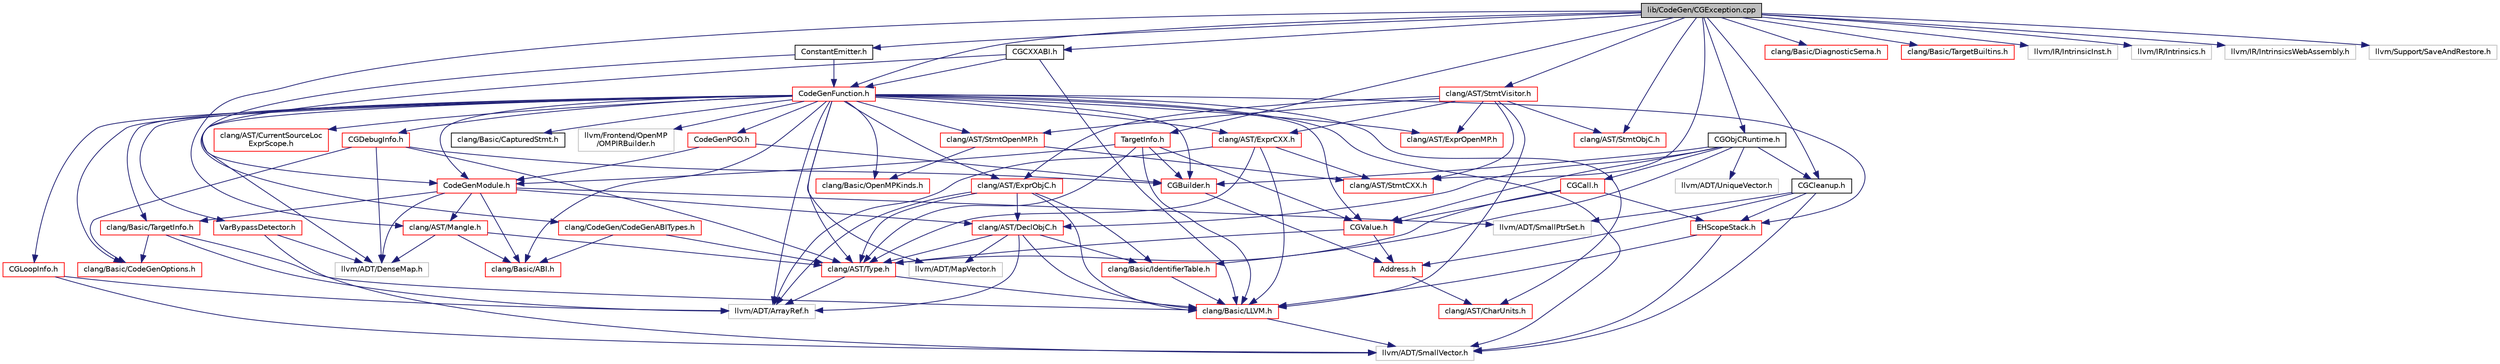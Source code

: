 digraph "lib/CodeGen/CGException.cpp"
{
 // LATEX_PDF_SIZE
  bgcolor="transparent";
  edge [fontname="Helvetica",fontsize="10",labelfontname="Helvetica",labelfontsize="10"];
  node [fontname="Helvetica",fontsize="10",shape=record];
  Node1 [label="lib/CodeGen/CGException.cpp",height=0.2,width=0.4,color="black", fillcolor="grey75", style="filled", fontcolor="black",tooltip=" "];
  Node1 -> Node2 [color="midnightblue",fontsize="10",style="solid",fontname="Helvetica"];
  Node2 [label="CGCXXABI.h",height=0.2,width=0.4,color="black",URL="$CGCXXABI_8h.html",tooltip=" "];
  Node2 -> Node3 [color="midnightblue",fontsize="10",style="solid",fontname="Helvetica"];
  Node3 [label="CodeGenFunction.h",height=0.2,width=0.4,color="red",URL="$CodeGenFunction_8h.html",tooltip=" "];
  Node3 -> Node4 [color="midnightblue",fontsize="10",style="solid",fontname="Helvetica"];
  Node4 [label="CGBuilder.h",height=0.2,width=0.4,color="red",URL="$CGBuilder_8h.html",tooltip=" "];
  Node4 -> Node5 [color="midnightblue",fontsize="10",style="solid",fontname="Helvetica"];
  Node5 [label="Address.h",height=0.2,width=0.4,color="red",URL="$Address_8h.html",tooltip=" "];
  Node5 -> Node6 [color="midnightblue",fontsize="10",style="solid",fontname="Helvetica"];
  Node6 [label="clang/AST/CharUnits.h",height=0.2,width=0.4,color="red",URL="$CharUnits_8h.html",tooltip=" "];
  Node3 -> Node20 [color="midnightblue",fontsize="10",style="solid",fontname="Helvetica"];
  Node20 [label="CGDebugInfo.h",height=0.2,width=0.4,color="red",URL="$CGDebugInfo_8h.html",tooltip=" "];
  Node20 -> Node4 [color="midnightblue",fontsize="10",style="solid",fontname="Helvetica"];
  Node20 -> Node58 [color="midnightblue",fontsize="10",style="solid",fontname="Helvetica"];
  Node58 [label="clang/AST/Type.h",height=0.2,width=0.4,color="red",URL="$Type_8h.html",tooltip=" "];
  Node58 -> Node39 [color="midnightblue",fontsize="10",style="solid",fontname="Helvetica"];
  Node39 [label="clang/Basic/LLVM.h",height=0.2,width=0.4,color="red",URL="$LLVM_8h.html",tooltip=" "];
  Node39 -> Node41 [color="midnightblue",fontsize="10",style="solid",fontname="Helvetica"];
  Node41 [label="llvm/ADT/SmallVector.h",height=0.2,width=0.4,color="grey75",tooltip=" "];
  Node58 -> Node42 [color="midnightblue",fontsize="10",style="solid",fontname="Helvetica"];
  Node42 [label="llvm/ADT/ArrayRef.h",height=0.2,width=0.4,color="grey75",tooltip=" "];
  Node20 -> Node154 [color="midnightblue",fontsize="10",style="solid",fontname="Helvetica"];
  Node154 [label="clang/Basic/CodeGenOptions.h",height=0.2,width=0.4,color="red",URL="$CodeGenOptions_8h.html",tooltip=" "];
  Node20 -> Node73 [color="midnightblue",fontsize="10",style="solid",fontname="Helvetica"];
  Node73 [label="llvm/ADT/DenseMap.h",height=0.2,width=0.4,color="grey75",tooltip=" "];
  Node3 -> Node176 [color="midnightblue",fontsize="10",style="solid",fontname="Helvetica"];
  Node176 [label="CGLoopInfo.h",height=0.2,width=0.4,color="red",URL="$CGLoopInfo_8h.html",tooltip=" "];
  Node176 -> Node42 [color="midnightblue",fontsize="10",style="solid",fontname="Helvetica"];
  Node176 -> Node41 [color="midnightblue",fontsize="10",style="solid",fontname="Helvetica"];
  Node3 -> Node179 [color="midnightblue",fontsize="10",style="solid",fontname="Helvetica"];
  Node179 [label="CGValue.h",height=0.2,width=0.4,color="red",URL="$CGValue_8h.html",tooltip=" "];
  Node179 -> Node58 [color="midnightblue",fontsize="10",style="solid",fontname="Helvetica"];
  Node179 -> Node5 [color="midnightblue",fontsize="10",style="solid",fontname="Helvetica"];
  Node3 -> Node195 [color="midnightblue",fontsize="10",style="solid",fontname="Helvetica"];
  Node195 [label="CodeGenModule.h",height=0.2,width=0.4,color="red",URL="$CodeGenModule_8h.html",tooltip=" "];
  Node195 -> Node206 [color="midnightblue",fontsize="10",style="solid",fontname="Helvetica"];
  Node206 [label="clang/AST/DeclObjC.h",height=0.2,width=0.4,color="red",URL="$DeclObjC_8h.html",tooltip=" "];
  Node206 -> Node58 [color="midnightblue",fontsize="10",style="solid",fontname="Helvetica"];
  Node206 -> Node98 [color="midnightblue",fontsize="10",style="solid",fontname="Helvetica"];
  Node98 [label="clang/Basic/IdentifierTable.h",height=0.2,width=0.4,color="red",URL="$IdentifierTable_8h.html",tooltip=" "];
  Node98 -> Node39 [color="midnightblue",fontsize="10",style="solid",fontname="Helvetica"];
  Node206 -> Node39 [color="midnightblue",fontsize="10",style="solid",fontname="Helvetica"];
  Node206 -> Node42 [color="midnightblue",fontsize="10",style="solid",fontname="Helvetica"];
  Node206 -> Node190 [color="midnightblue",fontsize="10",style="solid",fontname="Helvetica"];
  Node190 [label="llvm/ADT/MapVector.h",height=0.2,width=0.4,color="grey75",tooltip=" "];
  Node195 -> Node231 [color="midnightblue",fontsize="10",style="solid",fontname="Helvetica"];
  Node231 [label="clang/AST/Mangle.h",height=0.2,width=0.4,color="red",URL="$Mangle_8h.html",tooltip=" "];
  Node231 -> Node58 [color="midnightblue",fontsize="10",style="solid",fontname="Helvetica"];
  Node231 -> Node215 [color="midnightblue",fontsize="10",style="solid",fontname="Helvetica"];
  Node215 [label="clang/Basic/ABI.h",height=0.2,width=0.4,color="red",URL="$ABI_8h.html",tooltip=" "];
  Node231 -> Node73 [color="midnightblue",fontsize="10",style="solid",fontname="Helvetica"];
  Node195 -> Node215 [color="midnightblue",fontsize="10",style="solid",fontname="Helvetica"];
  Node195 -> Node232 [color="midnightblue",fontsize="10",style="solid",fontname="Helvetica"];
  Node232 [label="clang/Basic/TargetInfo.h",height=0.2,width=0.4,color="red",URL="$include_2clang_2Basic_2TargetInfo_8h.html",tooltip=" "];
  Node232 -> Node154 [color="midnightblue",fontsize="10",style="solid",fontname="Helvetica"];
  Node232 -> Node39 [color="midnightblue",fontsize="10",style="solid",fontname="Helvetica"];
  Node232 -> Node42 [color="midnightblue",fontsize="10",style="solid",fontname="Helvetica"];
  Node195 -> Node73 [color="midnightblue",fontsize="10",style="solid",fontname="Helvetica"];
  Node195 -> Node242 [color="midnightblue",fontsize="10",style="solid",fontname="Helvetica"];
  Node242 [label="llvm/ADT/SmallPtrSet.h",height=0.2,width=0.4,color="grey75",tooltip=" "];
  Node3 -> Node244 [color="midnightblue",fontsize="10",style="solid",fontname="Helvetica"];
  Node244 [label="CodeGenPGO.h",height=0.2,width=0.4,color="red",URL="$CodeGenPGO_8h.html",tooltip=" "];
  Node244 -> Node4 [color="midnightblue",fontsize="10",style="solid",fontname="Helvetica"];
  Node244 -> Node195 [color="midnightblue",fontsize="10",style="solid",fontname="Helvetica"];
  Node3 -> Node224 [color="midnightblue",fontsize="10",style="solid",fontname="Helvetica"];
  Node224 [label="EHScopeStack.h",height=0.2,width=0.4,color="red",URL="$EHScopeStack_8h.html",tooltip=" "];
  Node224 -> Node39 [color="midnightblue",fontsize="10",style="solid",fontname="Helvetica"];
  Node224 -> Node41 [color="midnightblue",fontsize="10",style="solid",fontname="Helvetica"];
  Node3 -> Node246 [color="midnightblue",fontsize="10",style="solid",fontname="Helvetica"];
  Node246 [label="VarBypassDetector.h",height=0.2,width=0.4,color="red",URL="$VarBypassDetector_8h.html",tooltip=" "];
  Node246 -> Node73 [color="midnightblue",fontsize="10",style="solid",fontname="Helvetica"];
  Node246 -> Node41 [color="midnightblue",fontsize="10",style="solid",fontname="Helvetica"];
  Node3 -> Node6 [color="midnightblue",fontsize="10",style="solid",fontname="Helvetica"];
  Node3 -> Node247 [color="midnightblue",fontsize="10",style="solid",fontname="Helvetica"];
  Node247 [label="clang/AST/CurrentSourceLoc\lExprScope.h",height=0.2,width=0.4,color="red",URL="$CurrentSourceLocExprScope_8h.html",tooltip=" "];
  Node3 -> Node248 [color="midnightblue",fontsize="10",style="solid",fontname="Helvetica"];
  Node248 [label="clang/AST/ExprCXX.h",height=0.2,width=0.4,color="red",URL="$ExprCXX_8h.html",tooltip=" "];
  Node248 -> Node249 [color="midnightblue",fontsize="10",style="solid",fontname="Helvetica"];
  Node249 [label="clang/AST/StmtCXX.h",height=0.2,width=0.4,color="red",URL="$StmtCXX_8h.html",tooltip=" "];
  Node248 -> Node58 [color="midnightblue",fontsize="10",style="solid",fontname="Helvetica"];
  Node248 -> Node39 [color="midnightblue",fontsize="10",style="solid",fontname="Helvetica"];
  Node248 -> Node42 [color="midnightblue",fontsize="10",style="solid",fontname="Helvetica"];
  Node3 -> Node251 [color="midnightblue",fontsize="10",style="solid",fontname="Helvetica"];
  Node251 [label="clang/AST/ExprObjC.h",height=0.2,width=0.4,color="red",URL="$ExprObjC_8h.html",tooltip=" "];
  Node251 -> Node206 [color="midnightblue",fontsize="10",style="solid",fontname="Helvetica"];
  Node251 -> Node58 [color="midnightblue",fontsize="10",style="solid",fontname="Helvetica"];
  Node251 -> Node98 [color="midnightblue",fontsize="10",style="solid",fontname="Helvetica"];
  Node251 -> Node39 [color="midnightblue",fontsize="10",style="solid",fontname="Helvetica"];
  Node251 -> Node42 [color="midnightblue",fontsize="10",style="solid",fontname="Helvetica"];
  Node3 -> Node252 [color="midnightblue",fontsize="10",style="solid",fontname="Helvetica"];
  Node252 [label="clang/AST/ExprOpenMP.h",height=0.2,width=0.4,color="red",URL="$ExprOpenMP_8h.html",tooltip=" "];
  Node3 -> Node253 [color="midnightblue",fontsize="10",style="solid",fontname="Helvetica"];
  Node253 [label="clang/AST/StmtOpenMP.h",height=0.2,width=0.4,color="red",URL="$StmtOpenMP_8h.html",tooltip=" "];
  Node253 -> Node249 [color="midnightblue",fontsize="10",style="solid",fontname="Helvetica"];
  Node253 -> Node202 [color="midnightblue",fontsize="10",style="solid",fontname="Helvetica"];
  Node202 [label="clang/Basic/OpenMPKinds.h",height=0.2,width=0.4,color="red",URL="$OpenMPKinds_8h.html",tooltip=" "];
  Node3 -> Node58 [color="midnightblue",fontsize="10",style="solid",fontname="Helvetica"];
  Node3 -> Node215 [color="midnightblue",fontsize="10",style="solid",fontname="Helvetica"];
  Node3 -> Node121 [color="midnightblue",fontsize="10",style="solid",fontname="Helvetica"];
  Node121 [label="clang/Basic/CapturedStmt.h",height=0.2,width=0.4,color="black",URL="$CapturedStmt_8h.html",tooltip=" "];
  Node3 -> Node154 [color="midnightblue",fontsize="10",style="solid",fontname="Helvetica"];
  Node3 -> Node202 [color="midnightblue",fontsize="10",style="solid",fontname="Helvetica"];
  Node3 -> Node232 [color="midnightblue",fontsize="10",style="solid",fontname="Helvetica"];
  Node3 -> Node42 [color="midnightblue",fontsize="10",style="solid",fontname="Helvetica"];
  Node3 -> Node73 [color="midnightblue",fontsize="10",style="solid",fontname="Helvetica"];
  Node3 -> Node190 [color="midnightblue",fontsize="10",style="solid",fontname="Helvetica"];
  Node3 -> Node41 [color="midnightblue",fontsize="10",style="solid",fontname="Helvetica"];
  Node3 -> Node254 [color="midnightblue",fontsize="10",style="solid",fontname="Helvetica"];
  Node254 [label="llvm/Frontend/OpenMP\l/OMPIRBuilder.h",height=0.2,width=0.4,color="grey75",tooltip=" "];
  Node2 -> Node39 [color="midnightblue",fontsize="10",style="solid",fontname="Helvetica"];
  Node2 -> Node256 [color="midnightblue",fontsize="10",style="solid",fontname="Helvetica"];
  Node256 [label="clang/CodeGen/CodeGenABITypes.h",height=0.2,width=0.4,color="red",URL="$CodeGenABITypes_8h.html",tooltip=" "];
  Node256 -> Node58 [color="midnightblue",fontsize="10",style="solid",fontname="Helvetica"];
  Node256 -> Node215 [color="midnightblue",fontsize="10",style="solid",fontname="Helvetica"];
  Node1 -> Node257 [color="midnightblue",fontsize="10",style="solid",fontname="Helvetica"];
  Node257 [label="CGCleanup.h",height=0.2,width=0.4,color="black",URL="$CGCleanup_8h.html",tooltip=" "];
  Node257 -> Node224 [color="midnightblue",fontsize="10",style="solid",fontname="Helvetica"];
  Node257 -> Node5 [color="midnightblue",fontsize="10",style="solid",fontname="Helvetica"];
  Node257 -> Node242 [color="midnightblue",fontsize="10",style="solid",fontname="Helvetica"];
  Node257 -> Node41 [color="midnightblue",fontsize="10",style="solid",fontname="Helvetica"];
  Node1 -> Node258 [color="midnightblue",fontsize="10",style="solid",fontname="Helvetica"];
  Node258 [label="CGObjCRuntime.h",height=0.2,width=0.4,color="black",URL="$CGObjCRuntime_8h.html",tooltip=" "];
  Node258 -> Node4 [color="midnightblue",fontsize="10",style="solid",fontname="Helvetica"];
  Node258 -> Node223 [color="midnightblue",fontsize="10",style="solid",fontname="Helvetica"];
  Node223 [label="CGCall.h",height=0.2,width=0.4,color="red",URL="$CGCall_8h.html",tooltip=" "];
  Node223 -> Node179 [color="midnightblue",fontsize="10",style="solid",fontname="Helvetica"];
  Node223 -> Node224 [color="midnightblue",fontsize="10",style="solid",fontname="Helvetica"];
  Node223 -> Node58 [color="midnightblue",fontsize="10",style="solid",fontname="Helvetica"];
  Node258 -> Node257 [color="midnightblue",fontsize="10",style="solid",fontname="Helvetica"];
  Node258 -> Node179 [color="midnightblue",fontsize="10",style="solid",fontname="Helvetica"];
  Node258 -> Node206 [color="midnightblue",fontsize="10",style="solid",fontname="Helvetica"];
  Node258 -> Node98 [color="midnightblue",fontsize="10",style="solid",fontname="Helvetica"];
  Node258 -> Node259 [color="midnightblue",fontsize="10",style="solid",fontname="Helvetica"];
  Node259 [label="llvm/ADT/UniqueVector.h",height=0.2,width=0.4,color="grey75",tooltip=" "];
  Node1 -> Node3 [color="midnightblue",fontsize="10",style="solid",fontname="Helvetica"];
  Node1 -> Node260 [color="midnightblue",fontsize="10",style="solid",fontname="Helvetica"];
  Node260 [label="ConstantEmitter.h",height=0.2,width=0.4,color="black",URL="$ConstantEmitter_8h.html",tooltip=" "];
  Node260 -> Node3 [color="midnightblue",fontsize="10",style="solid",fontname="Helvetica"];
  Node260 -> Node195 [color="midnightblue",fontsize="10",style="solid",fontname="Helvetica"];
  Node1 -> Node261 [color="midnightblue",fontsize="10",style="solid",fontname="Helvetica"];
  Node261 [label="TargetInfo.h",height=0.2,width=0.4,color="red",URL="$lib_2CodeGen_2TargetInfo_8h.html",tooltip=" "];
  Node261 -> Node4 [color="midnightblue",fontsize="10",style="solid",fontname="Helvetica"];
  Node261 -> Node195 [color="midnightblue",fontsize="10",style="solid",fontname="Helvetica"];
  Node261 -> Node179 [color="midnightblue",fontsize="10",style="solid",fontname="Helvetica"];
  Node261 -> Node58 [color="midnightblue",fontsize="10",style="solid",fontname="Helvetica"];
  Node261 -> Node39 [color="midnightblue",fontsize="10",style="solid",fontname="Helvetica"];
  Node1 -> Node231 [color="midnightblue",fontsize="10",style="solid",fontname="Helvetica"];
  Node1 -> Node249 [color="midnightblue",fontsize="10",style="solid",fontname="Helvetica"];
  Node1 -> Node262 [color="midnightblue",fontsize="10",style="solid",fontname="Helvetica"];
  Node262 [label="clang/AST/StmtObjC.h",height=0.2,width=0.4,color="red",URL="$StmtObjC_8h.html",tooltip=" "];
  Node1 -> Node263 [color="midnightblue",fontsize="10",style="solid",fontname="Helvetica"];
  Node263 [label="clang/AST/StmtVisitor.h",height=0.2,width=0.4,color="red",URL="$StmtVisitor_8h.html",tooltip=" "];
  Node263 -> Node248 [color="midnightblue",fontsize="10",style="solid",fontname="Helvetica"];
  Node263 -> Node251 [color="midnightblue",fontsize="10",style="solid",fontname="Helvetica"];
  Node263 -> Node252 [color="midnightblue",fontsize="10",style="solid",fontname="Helvetica"];
  Node263 -> Node249 [color="midnightblue",fontsize="10",style="solid",fontname="Helvetica"];
  Node263 -> Node262 [color="midnightblue",fontsize="10",style="solid",fontname="Helvetica"];
  Node263 -> Node253 [color="midnightblue",fontsize="10",style="solid",fontname="Helvetica"];
  Node263 -> Node39 [color="midnightblue",fontsize="10",style="solid",fontname="Helvetica"];
  Node1 -> Node265 [color="midnightblue",fontsize="10",style="solid",fontname="Helvetica"];
  Node265 [label="clang/Basic/DiagnosticSema.h",height=0.2,width=0.4,color="red",URL="$DiagnosticSema_8h.html",tooltip=" "];
  Node1 -> Node267 [color="midnightblue",fontsize="10",style="solid",fontname="Helvetica"];
  Node267 [label="clang/Basic/TargetBuiltins.h",height=0.2,width=0.4,color="red",URL="$TargetBuiltins_8h.html",tooltip=" "];
  Node1 -> Node291 [color="midnightblue",fontsize="10",style="solid",fontname="Helvetica"];
  Node291 [label="llvm/IR/IntrinsicInst.h",height=0.2,width=0.4,color="grey75",tooltip=" "];
  Node1 -> Node292 [color="midnightblue",fontsize="10",style="solid",fontname="Helvetica"];
  Node292 [label="llvm/IR/Intrinsics.h",height=0.2,width=0.4,color="grey75",tooltip=" "];
  Node1 -> Node293 [color="midnightblue",fontsize="10",style="solid",fontname="Helvetica"];
  Node293 [label="llvm/IR/IntrinsicsWebAssembly.h",height=0.2,width=0.4,color="grey75",tooltip=" "];
  Node1 -> Node294 [color="midnightblue",fontsize="10",style="solid",fontname="Helvetica"];
  Node294 [label="llvm/Support/SaveAndRestore.h",height=0.2,width=0.4,color="grey75",tooltip=" "];
}
